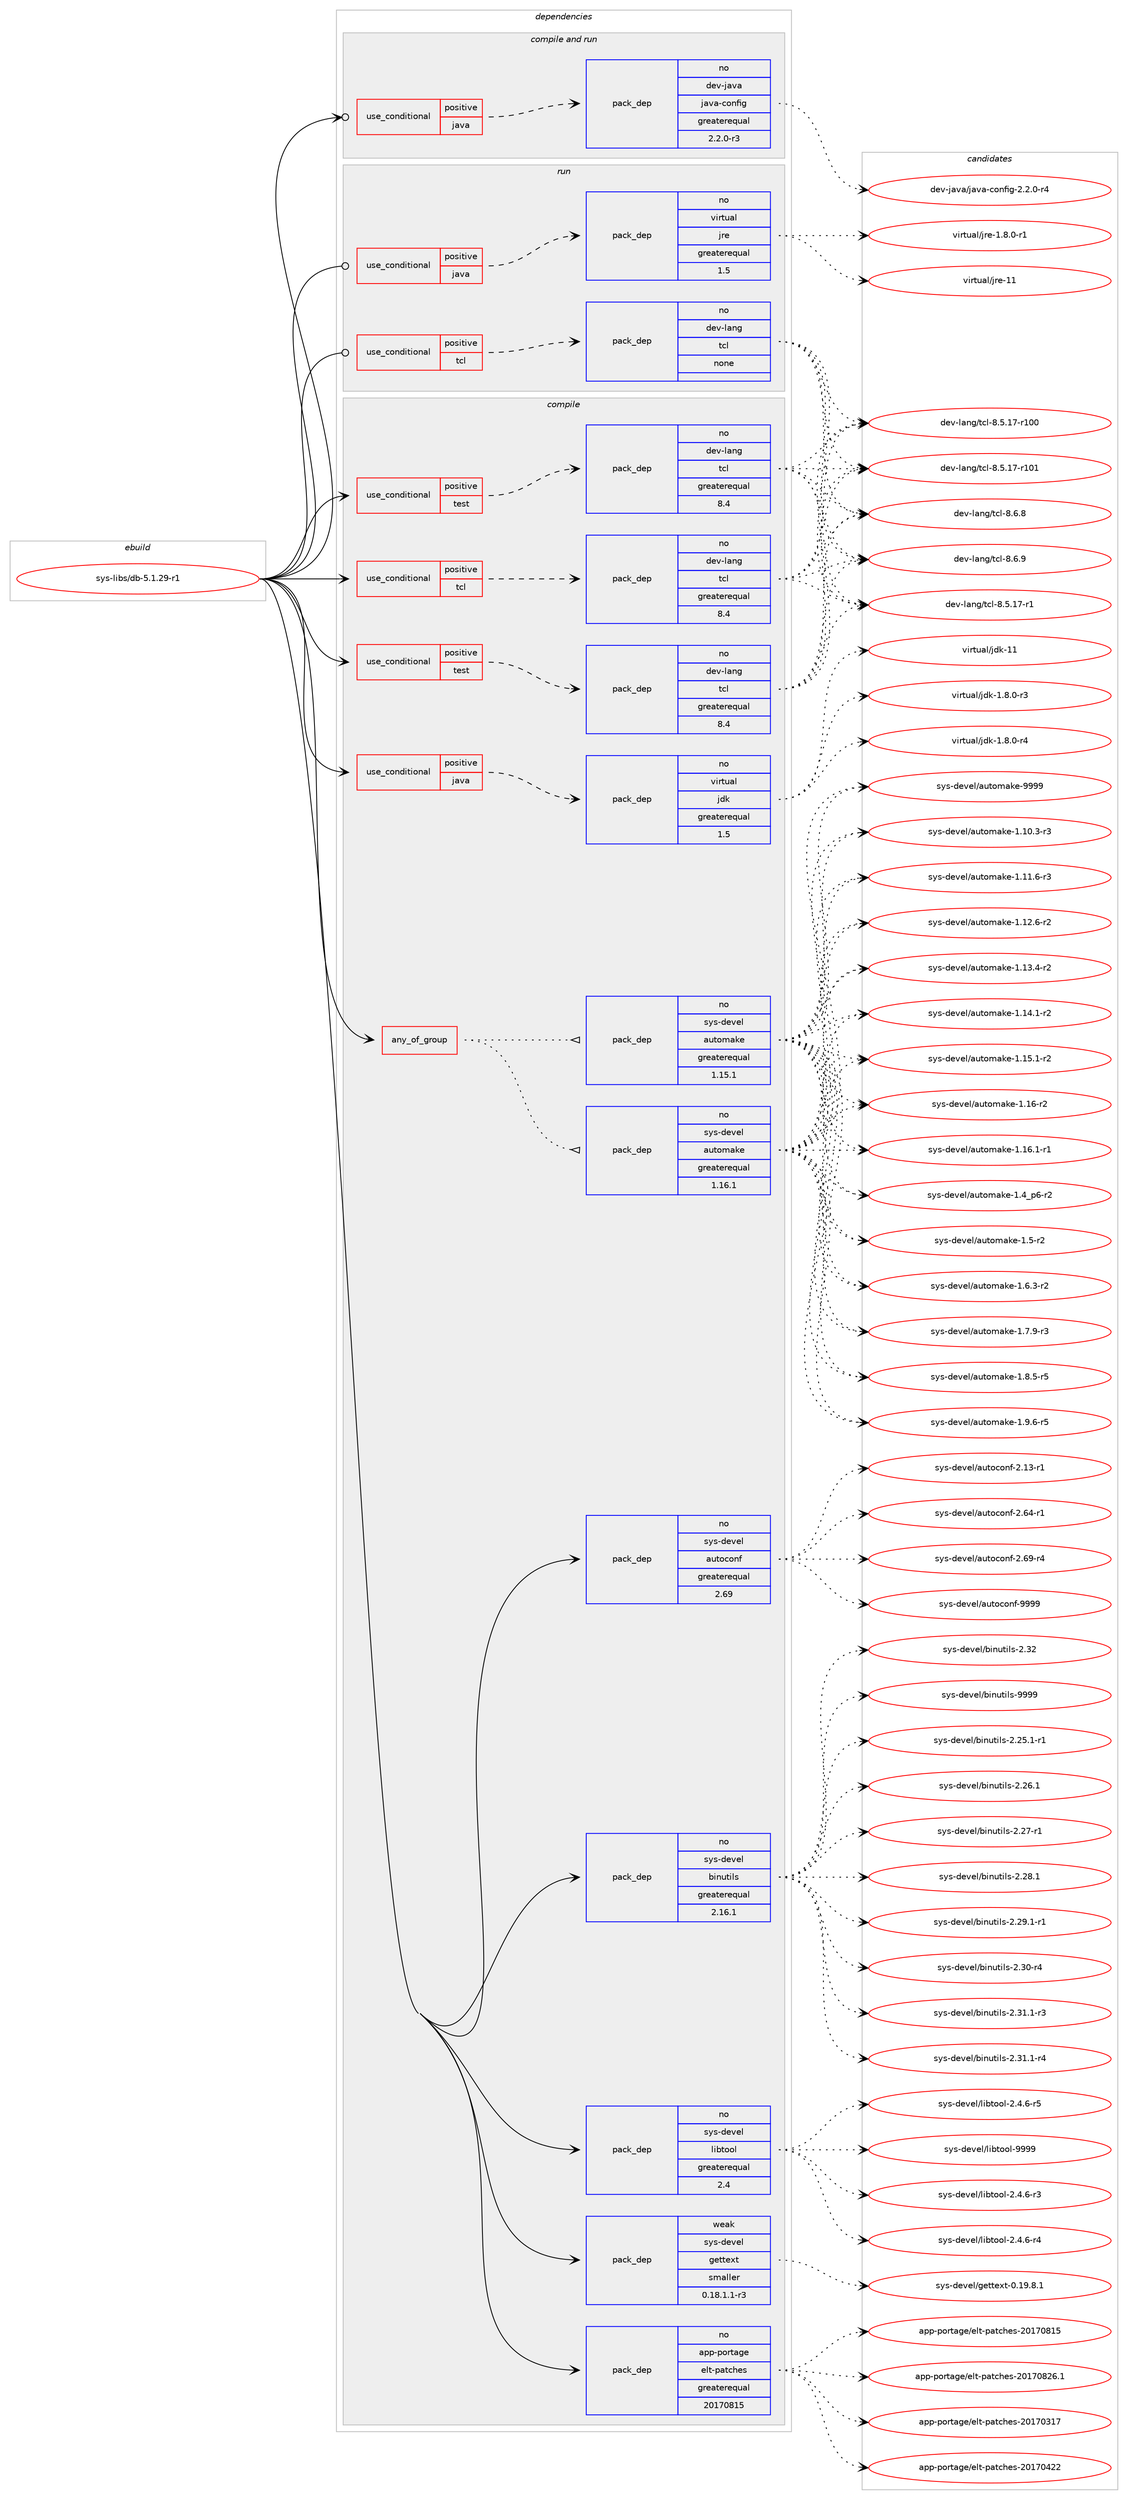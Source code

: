 digraph prolog {

# *************
# Graph options
# *************

newrank=true;
concentrate=true;
compound=true;
graph [rankdir=LR,fontname=Helvetica,fontsize=10,ranksep=1.5];#, ranksep=2.5, nodesep=0.2];
edge  [arrowhead=vee];
node  [fontname=Helvetica,fontsize=10];

# **********
# The ebuild
# **********

subgraph cluster_leftcol {
color=gray;
rank=same;
label=<<i>ebuild</i>>;
id [label="sys-libs/db-5.1.29-r1", color=red, width=4, href="../sys-libs/db-5.1.29-r1.svg"];
}

# ****************
# The dependencies
# ****************

subgraph cluster_midcol {
color=gray;
label=<<i>dependencies</i>>;
subgraph cluster_compile {
fillcolor="#eeeeee";
style=filled;
label=<<i>compile</i>>;
subgraph any27654 {
dependency1736781 [label=<<TABLE BORDER="0" CELLBORDER="1" CELLSPACING="0" CELLPADDING="4"><TR><TD CELLPADDING="10">any_of_group</TD></TR></TABLE>>, shape=none, color=red];subgraph pack1246643 {
dependency1736782 [label=<<TABLE BORDER="0" CELLBORDER="1" CELLSPACING="0" CELLPADDING="4" WIDTH="220"><TR><TD ROWSPAN="6" CELLPADDING="30">pack_dep</TD></TR><TR><TD WIDTH="110">no</TD></TR><TR><TD>sys-devel</TD></TR><TR><TD>automake</TD></TR><TR><TD>greaterequal</TD></TR><TR><TD>1.16.1</TD></TR></TABLE>>, shape=none, color=blue];
}
dependency1736781:e -> dependency1736782:w [weight=20,style="dotted",arrowhead="oinv"];
subgraph pack1246644 {
dependency1736783 [label=<<TABLE BORDER="0" CELLBORDER="1" CELLSPACING="0" CELLPADDING="4" WIDTH="220"><TR><TD ROWSPAN="6" CELLPADDING="30">pack_dep</TD></TR><TR><TD WIDTH="110">no</TD></TR><TR><TD>sys-devel</TD></TR><TR><TD>automake</TD></TR><TR><TD>greaterequal</TD></TR><TR><TD>1.15.1</TD></TR></TABLE>>, shape=none, color=blue];
}
dependency1736781:e -> dependency1736783:w [weight=20,style="dotted",arrowhead="oinv"];
}
id:e -> dependency1736781:w [weight=20,style="solid",arrowhead="vee"];
subgraph cond461549 {
dependency1736784 [label=<<TABLE BORDER="0" CELLBORDER="1" CELLSPACING="0" CELLPADDING="4"><TR><TD ROWSPAN="3" CELLPADDING="10">use_conditional</TD></TR><TR><TD>positive</TD></TR><TR><TD>java</TD></TR></TABLE>>, shape=none, color=red];
subgraph pack1246645 {
dependency1736785 [label=<<TABLE BORDER="0" CELLBORDER="1" CELLSPACING="0" CELLPADDING="4" WIDTH="220"><TR><TD ROWSPAN="6" CELLPADDING="30">pack_dep</TD></TR><TR><TD WIDTH="110">no</TD></TR><TR><TD>virtual</TD></TR><TR><TD>jdk</TD></TR><TR><TD>greaterequal</TD></TR><TR><TD>1.5</TD></TR></TABLE>>, shape=none, color=blue];
}
dependency1736784:e -> dependency1736785:w [weight=20,style="dashed",arrowhead="vee"];
}
id:e -> dependency1736784:w [weight=20,style="solid",arrowhead="vee"];
subgraph cond461550 {
dependency1736786 [label=<<TABLE BORDER="0" CELLBORDER="1" CELLSPACING="0" CELLPADDING="4"><TR><TD ROWSPAN="3" CELLPADDING="10">use_conditional</TD></TR><TR><TD>positive</TD></TR><TR><TD>tcl</TD></TR></TABLE>>, shape=none, color=red];
subgraph pack1246646 {
dependency1736787 [label=<<TABLE BORDER="0" CELLBORDER="1" CELLSPACING="0" CELLPADDING="4" WIDTH="220"><TR><TD ROWSPAN="6" CELLPADDING="30">pack_dep</TD></TR><TR><TD WIDTH="110">no</TD></TR><TR><TD>dev-lang</TD></TR><TR><TD>tcl</TD></TR><TR><TD>greaterequal</TD></TR><TR><TD>8.4</TD></TR></TABLE>>, shape=none, color=blue];
}
dependency1736786:e -> dependency1736787:w [weight=20,style="dashed",arrowhead="vee"];
}
id:e -> dependency1736786:w [weight=20,style="solid",arrowhead="vee"];
subgraph cond461551 {
dependency1736788 [label=<<TABLE BORDER="0" CELLBORDER="1" CELLSPACING="0" CELLPADDING="4"><TR><TD ROWSPAN="3" CELLPADDING="10">use_conditional</TD></TR><TR><TD>positive</TD></TR><TR><TD>test</TD></TR></TABLE>>, shape=none, color=red];
subgraph pack1246647 {
dependency1736789 [label=<<TABLE BORDER="0" CELLBORDER="1" CELLSPACING="0" CELLPADDING="4" WIDTH="220"><TR><TD ROWSPAN="6" CELLPADDING="30">pack_dep</TD></TR><TR><TD WIDTH="110">no</TD></TR><TR><TD>dev-lang</TD></TR><TR><TD>tcl</TD></TR><TR><TD>greaterequal</TD></TR><TR><TD>8.4</TD></TR></TABLE>>, shape=none, color=blue];
}
dependency1736788:e -> dependency1736789:w [weight=20,style="dashed",arrowhead="vee"];
}
id:e -> dependency1736788:w [weight=20,style="solid",arrowhead="vee"];
subgraph cond461552 {
dependency1736790 [label=<<TABLE BORDER="0" CELLBORDER="1" CELLSPACING="0" CELLPADDING="4"><TR><TD ROWSPAN="3" CELLPADDING="10">use_conditional</TD></TR><TR><TD>positive</TD></TR><TR><TD>test</TD></TR></TABLE>>, shape=none, color=red];
subgraph pack1246648 {
dependency1736791 [label=<<TABLE BORDER="0" CELLBORDER="1" CELLSPACING="0" CELLPADDING="4" WIDTH="220"><TR><TD ROWSPAN="6" CELLPADDING="30">pack_dep</TD></TR><TR><TD WIDTH="110">no</TD></TR><TR><TD>dev-lang</TD></TR><TR><TD>tcl</TD></TR><TR><TD>greaterequal</TD></TR><TR><TD>8.4</TD></TR></TABLE>>, shape=none, color=blue];
}
dependency1736790:e -> dependency1736791:w [weight=20,style="dashed",arrowhead="vee"];
}
id:e -> dependency1736790:w [weight=20,style="solid",arrowhead="vee"];
subgraph pack1246649 {
dependency1736792 [label=<<TABLE BORDER="0" CELLBORDER="1" CELLSPACING="0" CELLPADDING="4" WIDTH="220"><TR><TD ROWSPAN="6" CELLPADDING="30">pack_dep</TD></TR><TR><TD WIDTH="110">no</TD></TR><TR><TD>app-portage</TD></TR><TR><TD>elt-patches</TD></TR><TR><TD>greaterequal</TD></TR><TR><TD>20170815</TD></TR></TABLE>>, shape=none, color=blue];
}
id:e -> dependency1736792:w [weight=20,style="solid",arrowhead="vee"];
subgraph pack1246650 {
dependency1736793 [label=<<TABLE BORDER="0" CELLBORDER="1" CELLSPACING="0" CELLPADDING="4" WIDTH="220"><TR><TD ROWSPAN="6" CELLPADDING="30">pack_dep</TD></TR><TR><TD WIDTH="110">no</TD></TR><TR><TD>sys-devel</TD></TR><TR><TD>autoconf</TD></TR><TR><TD>greaterequal</TD></TR><TR><TD>2.69</TD></TR></TABLE>>, shape=none, color=blue];
}
id:e -> dependency1736793:w [weight=20,style="solid",arrowhead="vee"];
subgraph pack1246651 {
dependency1736794 [label=<<TABLE BORDER="0" CELLBORDER="1" CELLSPACING="0" CELLPADDING="4" WIDTH="220"><TR><TD ROWSPAN="6" CELLPADDING="30">pack_dep</TD></TR><TR><TD WIDTH="110">no</TD></TR><TR><TD>sys-devel</TD></TR><TR><TD>binutils</TD></TR><TR><TD>greaterequal</TD></TR><TR><TD>2.16.1</TD></TR></TABLE>>, shape=none, color=blue];
}
id:e -> dependency1736794:w [weight=20,style="solid",arrowhead="vee"];
subgraph pack1246652 {
dependency1736795 [label=<<TABLE BORDER="0" CELLBORDER="1" CELLSPACING="0" CELLPADDING="4" WIDTH="220"><TR><TD ROWSPAN="6" CELLPADDING="30">pack_dep</TD></TR><TR><TD WIDTH="110">no</TD></TR><TR><TD>sys-devel</TD></TR><TR><TD>libtool</TD></TR><TR><TD>greaterequal</TD></TR><TR><TD>2.4</TD></TR></TABLE>>, shape=none, color=blue];
}
id:e -> dependency1736795:w [weight=20,style="solid",arrowhead="vee"];
subgraph pack1246653 {
dependency1736796 [label=<<TABLE BORDER="0" CELLBORDER="1" CELLSPACING="0" CELLPADDING="4" WIDTH="220"><TR><TD ROWSPAN="6" CELLPADDING="30">pack_dep</TD></TR><TR><TD WIDTH="110">weak</TD></TR><TR><TD>sys-devel</TD></TR><TR><TD>gettext</TD></TR><TR><TD>smaller</TD></TR><TR><TD>0.18.1.1-r3</TD></TR></TABLE>>, shape=none, color=blue];
}
id:e -> dependency1736796:w [weight=20,style="solid",arrowhead="vee"];
}
subgraph cluster_compileandrun {
fillcolor="#eeeeee";
style=filled;
label=<<i>compile and run</i>>;
subgraph cond461553 {
dependency1736797 [label=<<TABLE BORDER="0" CELLBORDER="1" CELLSPACING="0" CELLPADDING="4"><TR><TD ROWSPAN="3" CELLPADDING="10">use_conditional</TD></TR><TR><TD>positive</TD></TR><TR><TD>java</TD></TR></TABLE>>, shape=none, color=red];
subgraph pack1246654 {
dependency1736798 [label=<<TABLE BORDER="0" CELLBORDER="1" CELLSPACING="0" CELLPADDING="4" WIDTH="220"><TR><TD ROWSPAN="6" CELLPADDING="30">pack_dep</TD></TR><TR><TD WIDTH="110">no</TD></TR><TR><TD>dev-java</TD></TR><TR><TD>java-config</TD></TR><TR><TD>greaterequal</TD></TR><TR><TD>2.2.0-r3</TD></TR></TABLE>>, shape=none, color=blue];
}
dependency1736797:e -> dependency1736798:w [weight=20,style="dashed",arrowhead="vee"];
}
id:e -> dependency1736797:w [weight=20,style="solid",arrowhead="odotvee"];
}
subgraph cluster_run {
fillcolor="#eeeeee";
style=filled;
label=<<i>run</i>>;
subgraph cond461554 {
dependency1736799 [label=<<TABLE BORDER="0" CELLBORDER="1" CELLSPACING="0" CELLPADDING="4"><TR><TD ROWSPAN="3" CELLPADDING="10">use_conditional</TD></TR><TR><TD>positive</TD></TR><TR><TD>java</TD></TR></TABLE>>, shape=none, color=red];
subgraph pack1246655 {
dependency1736800 [label=<<TABLE BORDER="0" CELLBORDER="1" CELLSPACING="0" CELLPADDING="4" WIDTH="220"><TR><TD ROWSPAN="6" CELLPADDING="30">pack_dep</TD></TR><TR><TD WIDTH="110">no</TD></TR><TR><TD>virtual</TD></TR><TR><TD>jre</TD></TR><TR><TD>greaterequal</TD></TR><TR><TD>1.5</TD></TR></TABLE>>, shape=none, color=blue];
}
dependency1736799:e -> dependency1736800:w [weight=20,style="dashed",arrowhead="vee"];
}
id:e -> dependency1736799:w [weight=20,style="solid",arrowhead="odot"];
subgraph cond461555 {
dependency1736801 [label=<<TABLE BORDER="0" CELLBORDER="1" CELLSPACING="0" CELLPADDING="4"><TR><TD ROWSPAN="3" CELLPADDING="10">use_conditional</TD></TR><TR><TD>positive</TD></TR><TR><TD>tcl</TD></TR></TABLE>>, shape=none, color=red];
subgraph pack1246656 {
dependency1736802 [label=<<TABLE BORDER="0" CELLBORDER="1" CELLSPACING="0" CELLPADDING="4" WIDTH="220"><TR><TD ROWSPAN="6" CELLPADDING="30">pack_dep</TD></TR><TR><TD WIDTH="110">no</TD></TR><TR><TD>dev-lang</TD></TR><TR><TD>tcl</TD></TR><TR><TD>none</TD></TR><TR><TD></TD></TR></TABLE>>, shape=none, color=blue];
}
dependency1736801:e -> dependency1736802:w [weight=20,style="dashed",arrowhead="vee"];
}
id:e -> dependency1736801:w [weight=20,style="solid",arrowhead="odot"];
}
}

# **************
# The candidates
# **************

subgraph cluster_choices {
rank=same;
color=gray;
label=<<i>candidates</i>>;

subgraph choice1246643 {
color=black;
nodesep=1;
choice11512111545100101118101108479711711611110997107101454946494846514511451 [label="sys-devel/automake-1.10.3-r3", color=red, width=4,href="../sys-devel/automake-1.10.3-r3.svg"];
choice11512111545100101118101108479711711611110997107101454946494946544511451 [label="sys-devel/automake-1.11.6-r3", color=red, width=4,href="../sys-devel/automake-1.11.6-r3.svg"];
choice11512111545100101118101108479711711611110997107101454946495046544511450 [label="sys-devel/automake-1.12.6-r2", color=red, width=4,href="../sys-devel/automake-1.12.6-r2.svg"];
choice11512111545100101118101108479711711611110997107101454946495146524511450 [label="sys-devel/automake-1.13.4-r2", color=red, width=4,href="../sys-devel/automake-1.13.4-r2.svg"];
choice11512111545100101118101108479711711611110997107101454946495246494511450 [label="sys-devel/automake-1.14.1-r2", color=red, width=4,href="../sys-devel/automake-1.14.1-r2.svg"];
choice11512111545100101118101108479711711611110997107101454946495346494511450 [label="sys-devel/automake-1.15.1-r2", color=red, width=4,href="../sys-devel/automake-1.15.1-r2.svg"];
choice1151211154510010111810110847971171161111099710710145494649544511450 [label="sys-devel/automake-1.16-r2", color=red, width=4,href="../sys-devel/automake-1.16-r2.svg"];
choice11512111545100101118101108479711711611110997107101454946495446494511449 [label="sys-devel/automake-1.16.1-r1", color=red, width=4,href="../sys-devel/automake-1.16.1-r1.svg"];
choice115121115451001011181011084797117116111109971071014549465295112544511450 [label="sys-devel/automake-1.4_p6-r2", color=red, width=4,href="../sys-devel/automake-1.4_p6-r2.svg"];
choice11512111545100101118101108479711711611110997107101454946534511450 [label="sys-devel/automake-1.5-r2", color=red, width=4,href="../sys-devel/automake-1.5-r2.svg"];
choice115121115451001011181011084797117116111109971071014549465446514511450 [label="sys-devel/automake-1.6.3-r2", color=red, width=4,href="../sys-devel/automake-1.6.3-r2.svg"];
choice115121115451001011181011084797117116111109971071014549465546574511451 [label="sys-devel/automake-1.7.9-r3", color=red, width=4,href="../sys-devel/automake-1.7.9-r3.svg"];
choice115121115451001011181011084797117116111109971071014549465646534511453 [label="sys-devel/automake-1.8.5-r5", color=red, width=4,href="../sys-devel/automake-1.8.5-r5.svg"];
choice115121115451001011181011084797117116111109971071014549465746544511453 [label="sys-devel/automake-1.9.6-r5", color=red, width=4,href="../sys-devel/automake-1.9.6-r5.svg"];
choice115121115451001011181011084797117116111109971071014557575757 [label="sys-devel/automake-9999", color=red, width=4,href="../sys-devel/automake-9999.svg"];
dependency1736782:e -> choice11512111545100101118101108479711711611110997107101454946494846514511451:w [style=dotted,weight="100"];
dependency1736782:e -> choice11512111545100101118101108479711711611110997107101454946494946544511451:w [style=dotted,weight="100"];
dependency1736782:e -> choice11512111545100101118101108479711711611110997107101454946495046544511450:w [style=dotted,weight="100"];
dependency1736782:e -> choice11512111545100101118101108479711711611110997107101454946495146524511450:w [style=dotted,weight="100"];
dependency1736782:e -> choice11512111545100101118101108479711711611110997107101454946495246494511450:w [style=dotted,weight="100"];
dependency1736782:e -> choice11512111545100101118101108479711711611110997107101454946495346494511450:w [style=dotted,weight="100"];
dependency1736782:e -> choice1151211154510010111810110847971171161111099710710145494649544511450:w [style=dotted,weight="100"];
dependency1736782:e -> choice11512111545100101118101108479711711611110997107101454946495446494511449:w [style=dotted,weight="100"];
dependency1736782:e -> choice115121115451001011181011084797117116111109971071014549465295112544511450:w [style=dotted,weight="100"];
dependency1736782:e -> choice11512111545100101118101108479711711611110997107101454946534511450:w [style=dotted,weight="100"];
dependency1736782:e -> choice115121115451001011181011084797117116111109971071014549465446514511450:w [style=dotted,weight="100"];
dependency1736782:e -> choice115121115451001011181011084797117116111109971071014549465546574511451:w [style=dotted,weight="100"];
dependency1736782:e -> choice115121115451001011181011084797117116111109971071014549465646534511453:w [style=dotted,weight="100"];
dependency1736782:e -> choice115121115451001011181011084797117116111109971071014549465746544511453:w [style=dotted,weight="100"];
dependency1736782:e -> choice115121115451001011181011084797117116111109971071014557575757:w [style=dotted,weight="100"];
}
subgraph choice1246644 {
color=black;
nodesep=1;
choice11512111545100101118101108479711711611110997107101454946494846514511451 [label="sys-devel/automake-1.10.3-r3", color=red, width=4,href="../sys-devel/automake-1.10.3-r3.svg"];
choice11512111545100101118101108479711711611110997107101454946494946544511451 [label="sys-devel/automake-1.11.6-r3", color=red, width=4,href="../sys-devel/automake-1.11.6-r3.svg"];
choice11512111545100101118101108479711711611110997107101454946495046544511450 [label="sys-devel/automake-1.12.6-r2", color=red, width=4,href="../sys-devel/automake-1.12.6-r2.svg"];
choice11512111545100101118101108479711711611110997107101454946495146524511450 [label="sys-devel/automake-1.13.4-r2", color=red, width=4,href="../sys-devel/automake-1.13.4-r2.svg"];
choice11512111545100101118101108479711711611110997107101454946495246494511450 [label="sys-devel/automake-1.14.1-r2", color=red, width=4,href="../sys-devel/automake-1.14.1-r2.svg"];
choice11512111545100101118101108479711711611110997107101454946495346494511450 [label="sys-devel/automake-1.15.1-r2", color=red, width=4,href="../sys-devel/automake-1.15.1-r2.svg"];
choice1151211154510010111810110847971171161111099710710145494649544511450 [label="sys-devel/automake-1.16-r2", color=red, width=4,href="../sys-devel/automake-1.16-r2.svg"];
choice11512111545100101118101108479711711611110997107101454946495446494511449 [label="sys-devel/automake-1.16.1-r1", color=red, width=4,href="../sys-devel/automake-1.16.1-r1.svg"];
choice115121115451001011181011084797117116111109971071014549465295112544511450 [label="sys-devel/automake-1.4_p6-r2", color=red, width=4,href="../sys-devel/automake-1.4_p6-r2.svg"];
choice11512111545100101118101108479711711611110997107101454946534511450 [label="sys-devel/automake-1.5-r2", color=red, width=4,href="../sys-devel/automake-1.5-r2.svg"];
choice115121115451001011181011084797117116111109971071014549465446514511450 [label="sys-devel/automake-1.6.3-r2", color=red, width=4,href="../sys-devel/automake-1.6.3-r2.svg"];
choice115121115451001011181011084797117116111109971071014549465546574511451 [label="sys-devel/automake-1.7.9-r3", color=red, width=4,href="../sys-devel/automake-1.7.9-r3.svg"];
choice115121115451001011181011084797117116111109971071014549465646534511453 [label="sys-devel/automake-1.8.5-r5", color=red, width=4,href="../sys-devel/automake-1.8.5-r5.svg"];
choice115121115451001011181011084797117116111109971071014549465746544511453 [label="sys-devel/automake-1.9.6-r5", color=red, width=4,href="../sys-devel/automake-1.9.6-r5.svg"];
choice115121115451001011181011084797117116111109971071014557575757 [label="sys-devel/automake-9999", color=red, width=4,href="../sys-devel/automake-9999.svg"];
dependency1736783:e -> choice11512111545100101118101108479711711611110997107101454946494846514511451:w [style=dotted,weight="100"];
dependency1736783:e -> choice11512111545100101118101108479711711611110997107101454946494946544511451:w [style=dotted,weight="100"];
dependency1736783:e -> choice11512111545100101118101108479711711611110997107101454946495046544511450:w [style=dotted,weight="100"];
dependency1736783:e -> choice11512111545100101118101108479711711611110997107101454946495146524511450:w [style=dotted,weight="100"];
dependency1736783:e -> choice11512111545100101118101108479711711611110997107101454946495246494511450:w [style=dotted,weight="100"];
dependency1736783:e -> choice11512111545100101118101108479711711611110997107101454946495346494511450:w [style=dotted,weight="100"];
dependency1736783:e -> choice1151211154510010111810110847971171161111099710710145494649544511450:w [style=dotted,weight="100"];
dependency1736783:e -> choice11512111545100101118101108479711711611110997107101454946495446494511449:w [style=dotted,weight="100"];
dependency1736783:e -> choice115121115451001011181011084797117116111109971071014549465295112544511450:w [style=dotted,weight="100"];
dependency1736783:e -> choice11512111545100101118101108479711711611110997107101454946534511450:w [style=dotted,weight="100"];
dependency1736783:e -> choice115121115451001011181011084797117116111109971071014549465446514511450:w [style=dotted,weight="100"];
dependency1736783:e -> choice115121115451001011181011084797117116111109971071014549465546574511451:w [style=dotted,weight="100"];
dependency1736783:e -> choice115121115451001011181011084797117116111109971071014549465646534511453:w [style=dotted,weight="100"];
dependency1736783:e -> choice115121115451001011181011084797117116111109971071014549465746544511453:w [style=dotted,weight="100"];
dependency1736783:e -> choice115121115451001011181011084797117116111109971071014557575757:w [style=dotted,weight="100"];
}
subgraph choice1246645 {
color=black;
nodesep=1;
choice11810511411611797108471061001074549465646484511451 [label="virtual/jdk-1.8.0-r3", color=red, width=4,href="../virtual/jdk-1.8.0-r3.svg"];
choice11810511411611797108471061001074549465646484511452 [label="virtual/jdk-1.8.0-r4", color=red, width=4,href="../virtual/jdk-1.8.0-r4.svg"];
choice1181051141161179710847106100107454949 [label="virtual/jdk-11", color=red, width=4,href="../virtual/jdk-11.svg"];
dependency1736785:e -> choice11810511411611797108471061001074549465646484511451:w [style=dotted,weight="100"];
dependency1736785:e -> choice11810511411611797108471061001074549465646484511452:w [style=dotted,weight="100"];
dependency1736785:e -> choice1181051141161179710847106100107454949:w [style=dotted,weight="100"];
}
subgraph choice1246646 {
color=black;
nodesep=1;
choice10010111845108971101034711699108455646534649554511449 [label="dev-lang/tcl-8.5.17-r1", color=red, width=4,href="../dev-lang/tcl-8.5.17-r1.svg"];
choice100101118451089711010347116991084556465346495545114494848 [label="dev-lang/tcl-8.5.17-r100", color=red, width=4,href="../dev-lang/tcl-8.5.17-r100.svg"];
choice100101118451089711010347116991084556465346495545114494849 [label="dev-lang/tcl-8.5.17-r101", color=red, width=4,href="../dev-lang/tcl-8.5.17-r101.svg"];
choice10010111845108971101034711699108455646544656 [label="dev-lang/tcl-8.6.8", color=red, width=4,href="../dev-lang/tcl-8.6.8.svg"];
choice10010111845108971101034711699108455646544657 [label="dev-lang/tcl-8.6.9", color=red, width=4,href="../dev-lang/tcl-8.6.9.svg"];
dependency1736787:e -> choice10010111845108971101034711699108455646534649554511449:w [style=dotted,weight="100"];
dependency1736787:e -> choice100101118451089711010347116991084556465346495545114494848:w [style=dotted,weight="100"];
dependency1736787:e -> choice100101118451089711010347116991084556465346495545114494849:w [style=dotted,weight="100"];
dependency1736787:e -> choice10010111845108971101034711699108455646544656:w [style=dotted,weight="100"];
dependency1736787:e -> choice10010111845108971101034711699108455646544657:w [style=dotted,weight="100"];
}
subgraph choice1246647 {
color=black;
nodesep=1;
choice10010111845108971101034711699108455646534649554511449 [label="dev-lang/tcl-8.5.17-r1", color=red, width=4,href="../dev-lang/tcl-8.5.17-r1.svg"];
choice100101118451089711010347116991084556465346495545114494848 [label="dev-lang/tcl-8.5.17-r100", color=red, width=4,href="../dev-lang/tcl-8.5.17-r100.svg"];
choice100101118451089711010347116991084556465346495545114494849 [label="dev-lang/tcl-8.5.17-r101", color=red, width=4,href="../dev-lang/tcl-8.5.17-r101.svg"];
choice10010111845108971101034711699108455646544656 [label="dev-lang/tcl-8.6.8", color=red, width=4,href="../dev-lang/tcl-8.6.8.svg"];
choice10010111845108971101034711699108455646544657 [label="dev-lang/tcl-8.6.9", color=red, width=4,href="../dev-lang/tcl-8.6.9.svg"];
dependency1736789:e -> choice10010111845108971101034711699108455646534649554511449:w [style=dotted,weight="100"];
dependency1736789:e -> choice100101118451089711010347116991084556465346495545114494848:w [style=dotted,weight="100"];
dependency1736789:e -> choice100101118451089711010347116991084556465346495545114494849:w [style=dotted,weight="100"];
dependency1736789:e -> choice10010111845108971101034711699108455646544656:w [style=dotted,weight="100"];
dependency1736789:e -> choice10010111845108971101034711699108455646544657:w [style=dotted,weight="100"];
}
subgraph choice1246648 {
color=black;
nodesep=1;
choice10010111845108971101034711699108455646534649554511449 [label="dev-lang/tcl-8.5.17-r1", color=red, width=4,href="../dev-lang/tcl-8.5.17-r1.svg"];
choice100101118451089711010347116991084556465346495545114494848 [label="dev-lang/tcl-8.5.17-r100", color=red, width=4,href="../dev-lang/tcl-8.5.17-r100.svg"];
choice100101118451089711010347116991084556465346495545114494849 [label="dev-lang/tcl-8.5.17-r101", color=red, width=4,href="../dev-lang/tcl-8.5.17-r101.svg"];
choice10010111845108971101034711699108455646544656 [label="dev-lang/tcl-8.6.8", color=red, width=4,href="../dev-lang/tcl-8.6.8.svg"];
choice10010111845108971101034711699108455646544657 [label="dev-lang/tcl-8.6.9", color=red, width=4,href="../dev-lang/tcl-8.6.9.svg"];
dependency1736791:e -> choice10010111845108971101034711699108455646534649554511449:w [style=dotted,weight="100"];
dependency1736791:e -> choice100101118451089711010347116991084556465346495545114494848:w [style=dotted,weight="100"];
dependency1736791:e -> choice100101118451089711010347116991084556465346495545114494849:w [style=dotted,weight="100"];
dependency1736791:e -> choice10010111845108971101034711699108455646544656:w [style=dotted,weight="100"];
dependency1736791:e -> choice10010111845108971101034711699108455646544657:w [style=dotted,weight="100"];
}
subgraph choice1246649 {
color=black;
nodesep=1;
choice97112112451121111141169710310147101108116451129711699104101115455048495548514955 [label="app-portage/elt-patches-20170317", color=red, width=4,href="../app-portage/elt-patches-20170317.svg"];
choice97112112451121111141169710310147101108116451129711699104101115455048495548525050 [label="app-portage/elt-patches-20170422", color=red, width=4,href="../app-portage/elt-patches-20170422.svg"];
choice97112112451121111141169710310147101108116451129711699104101115455048495548564953 [label="app-portage/elt-patches-20170815", color=red, width=4,href="../app-portage/elt-patches-20170815.svg"];
choice971121124511211111411697103101471011081164511297116991041011154550484955485650544649 [label="app-portage/elt-patches-20170826.1", color=red, width=4,href="../app-portage/elt-patches-20170826.1.svg"];
dependency1736792:e -> choice97112112451121111141169710310147101108116451129711699104101115455048495548514955:w [style=dotted,weight="100"];
dependency1736792:e -> choice97112112451121111141169710310147101108116451129711699104101115455048495548525050:w [style=dotted,weight="100"];
dependency1736792:e -> choice97112112451121111141169710310147101108116451129711699104101115455048495548564953:w [style=dotted,weight="100"];
dependency1736792:e -> choice971121124511211111411697103101471011081164511297116991041011154550484955485650544649:w [style=dotted,weight="100"];
}
subgraph choice1246650 {
color=black;
nodesep=1;
choice1151211154510010111810110847971171161119911111010245504649514511449 [label="sys-devel/autoconf-2.13-r1", color=red, width=4,href="../sys-devel/autoconf-2.13-r1.svg"];
choice1151211154510010111810110847971171161119911111010245504654524511449 [label="sys-devel/autoconf-2.64-r1", color=red, width=4,href="../sys-devel/autoconf-2.64-r1.svg"];
choice1151211154510010111810110847971171161119911111010245504654574511452 [label="sys-devel/autoconf-2.69-r4", color=red, width=4,href="../sys-devel/autoconf-2.69-r4.svg"];
choice115121115451001011181011084797117116111991111101024557575757 [label="sys-devel/autoconf-9999", color=red, width=4,href="../sys-devel/autoconf-9999.svg"];
dependency1736793:e -> choice1151211154510010111810110847971171161119911111010245504649514511449:w [style=dotted,weight="100"];
dependency1736793:e -> choice1151211154510010111810110847971171161119911111010245504654524511449:w [style=dotted,weight="100"];
dependency1736793:e -> choice1151211154510010111810110847971171161119911111010245504654574511452:w [style=dotted,weight="100"];
dependency1736793:e -> choice115121115451001011181011084797117116111991111101024557575757:w [style=dotted,weight="100"];
}
subgraph choice1246651 {
color=black;
nodesep=1;
choice115121115451001011181011084798105110117116105108115455046505346494511449 [label="sys-devel/binutils-2.25.1-r1", color=red, width=4,href="../sys-devel/binutils-2.25.1-r1.svg"];
choice11512111545100101118101108479810511011711610510811545504650544649 [label="sys-devel/binutils-2.26.1", color=red, width=4,href="../sys-devel/binutils-2.26.1.svg"];
choice11512111545100101118101108479810511011711610510811545504650554511449 [label="sys-devel/binutils-2.27-r1", color=red, width=4,href="../sys-devel/binutils-2.27-r1.svg"];
choice11512111545100101118101108479810511011711610510811545504650564649 [label="sys-devel/binutils-2.28.1", color=red, width=4,href="../sys-devel/binutils-2.28.1.svg"];
choice115121115451001011181011084798105110117116105108115455046505746494511449 [label="sys-devel/binutils-2.29.1-r1", color=red, width=4,href="../sys-devel/binutils-2.29.1-r1.svg"];
choice11512111545100101118101108479810511011711610510811545504651484511452 [label="sys-devel/binutils-2.30-r4", color=red, width=4,href="../sys-devel/binutils-2.30-r4.svg"];
choice115121115451001011181011084798105110117116105108115455046514946494511451 [label="sys-devel/binutils-2.31.1-r3", color=red, width=4,href="../sys-devel/binutils-2.31.1-r3.svg"];
choice115121115451001011181011084798105110117116105108115455046514946494511452 [label="sys-devel/binutils-2.31.1-r4", color=red, width=4,href="../sys-devel/binutils-2.31.1-r4.svg"];
choice1151211154510010111810110847981051101171161051081154550465150 [label="sys-devel/binutils-2.32", color=red, width=4,href="../sys-devel/binutils-2.32.svg"];
choice1151211154510010111810110847981051101171161051081154557575757 [label="sys-devel/binutils-9999", color=red, width=4,href="../sys-devel/binutils-9999.svg"];
dependency1736794:e -> choice115121115451001011181011084798105110117116105108115455046505346494511449:w [style=dotted,weight="100"];
dependency1736794:e -> choice11512111545100101118101108479810511011711610510811545504650544649:w [style=dotted,weight="100"];
dependency1736794:e -> choice11512111545100101118101108479810511011711610510811545504650554511449:w [style=dotted,weight="100"];
dependency1736794:e -> choice11512111545100101118101108479810511011711610510811545504650564649:w [style=dotted,weight="100"];
dependency1736794:e -> choice115121115451001011181011084798105110117116105108115455046505746494511449:w [style=dotted,weight="100"];
dependency1736794:e -> choice11512111545100101118101108479810511011711610510811545504651484511452:w [style=dotted,weight="100"];
dependency1736794:e -> choice115121115451001011181011084798105110117116105108115455046514946494511451:w [style=dotted,weight="100"];
dependency1736794:e -> choice115121115451001011181011084798105110117116105108115455046514946494511452:w [style=dotted,weight="100"];
dependency1736794:e -> choice1151211154510010111810110847981051101171161051081154550465150:w [style=dotted,weight="100"];
dependency1736794:e -> choice1151211154510010111810110847981051101171161051081154557575757:w [style=dotted,weight="100"];
}
subgraph choice1246652 {
color=black;
nodesep=1;
choice1151211154510010111810110847108105981161111111084550465246544511451 [label="sys-devel/libtool-2.4.6-r3", color=red, width=4,href="../sys-devel/libtool-2.4.6-r3.svg"];
choice1151211154510010111810110847108105981161111111084550465246544511452 [label="sys-devel/libtool-2.4.6-r4", color=red, width=4,href="../sys-devel/libtool-2.4.6-r4.svg"];
choice1151211154510010111810110847108105981161111111084550465246544511453 [label="sys-devel/libtool-2.4.6-r5", color=red, width=4,href="../sys-devel/libtool-2.4.6-r5.svg"];
choice1151211154510010111810110847108105981161111111084557575757 [label="sys-devel/libtool-9999", color=red, width=4,href="../sys-devel/libtool-9999.svg"];
dependency1736795:e -> choice1151211154510010111810110847108105981161111111084550465246544511451:w [style=dotted,weight="100"];
dependency1736795:e -> choice1151211154510010111810110847108105981161111111084550465246544511452:w [style=dotted,weight="100"];
dependency1736795:e -> choice1151211154510010111810110847108105981161111111084550465246544511453:w [style=dotted,weight="100"];
dependency1736795:e -> choice1151211154510010111810110847108105981161111111084557575757:w [style=dotted,weight="100"];
}
subgraph choice1246653 {
color=black;
nodesep=1;
choice1151211154510010111810110847103101116116101120116454846495746564649 [label="sys-devel/gettext-0.19.8.1", color=red, width=4,href="../sys-devel/gettext-0.19.8.1.svg"];
dependency1736796:e -> choice1151211154510010111810110847103101116116101120116454846495746564649:w [style=dotted,weight="100"];
}
subgraph choice1246654 {
color=black;
nodesep=1;
choice10010111845106971189747106971189745991111101021051034550465046484511452 [label="dev-java/java-config-2.2.0-r4", color=red, width=4,href="../dev-java/java-config-2.2.0-r4.svg"];
dependency1736798:e -> choice10010111845106971189747106971189745991111101021051034550465046484511452:w [style=dotted,weight="100"];
}
subgraph choice1246655 {
color=black;
nodesep=1;
choice11810511411611797108471061141014549465646484511449 [label="virtual/jre-1.8.0-r1", color=red, width=4,href="../virtual/jre-1.8.0-r1.svg"];
choice1181051141161179710847106114101454949 [label="virtual/jre-11", color=red, width=4,href="../virtual/jre-11.svg"];
dependency1736800:e -> choice11810511411611797108471061141014549465646484511449:w [style=dotted,weight="100"];
dependency1736800:e -> choice1181051141161179710847106114101454949:w [style=dotted,weight="100"];
}
subgraph choice1246656 {
color=black;
nodesep=1;
choice10010111845108971101034711699108455646534649554511449 [label="dev-lang/tcl-8.5.17-r1", color=red, width=4,href="../dev-lang/tcl-8.5.17-r1.svg"];
choice100101118451089711010347116991084556465346495545114494848 [label="dev-lang/tcl-8.5.17-r100", color=red, width=4,href="../dev-lang/tcl-8.5.17-r100.svg"];
choice100101118451089711010347116991084556465346495545114494849 [label="dev-lang/tcl-8.5.17-r101", color=red, width=4,href="../dev-lang/tcl-8.5.17-r101.svg"];
choice10010111845108971101034711699108455646544656 [label="dev-lang/tcl-8.6.8", color=red, width=4,href="../dev-lang/tcl-8.6.8.svg"];
choice10010111845108971101034711699108455646544657 [label="dev-lang/tcl-8.6.9", color=red, width=4,href="../dev-lang/tcl-8.6.9.svg"];
dependency1736802:e -> choice10010111845108971101034711699108455646534649554511449:w [style=dotted,weight="100"];
dependency1736802:e -> choice100101118451089711010347116991084556465346495545114494848:w [style=dotted,weight="100"];
dependency1736802:e -> choice100101118451089711010347116991084556465346495545114494849:w [style=dotted,weight="100"];
dependency1736802:e -> choice10010111845108971101034711699108455646544656:w [style=dotted,weight="100"];
dependency1736802:e -> choice10010111845108971101034711699108455646544657:w [style=dotted,weight="100"];
}
}

}
